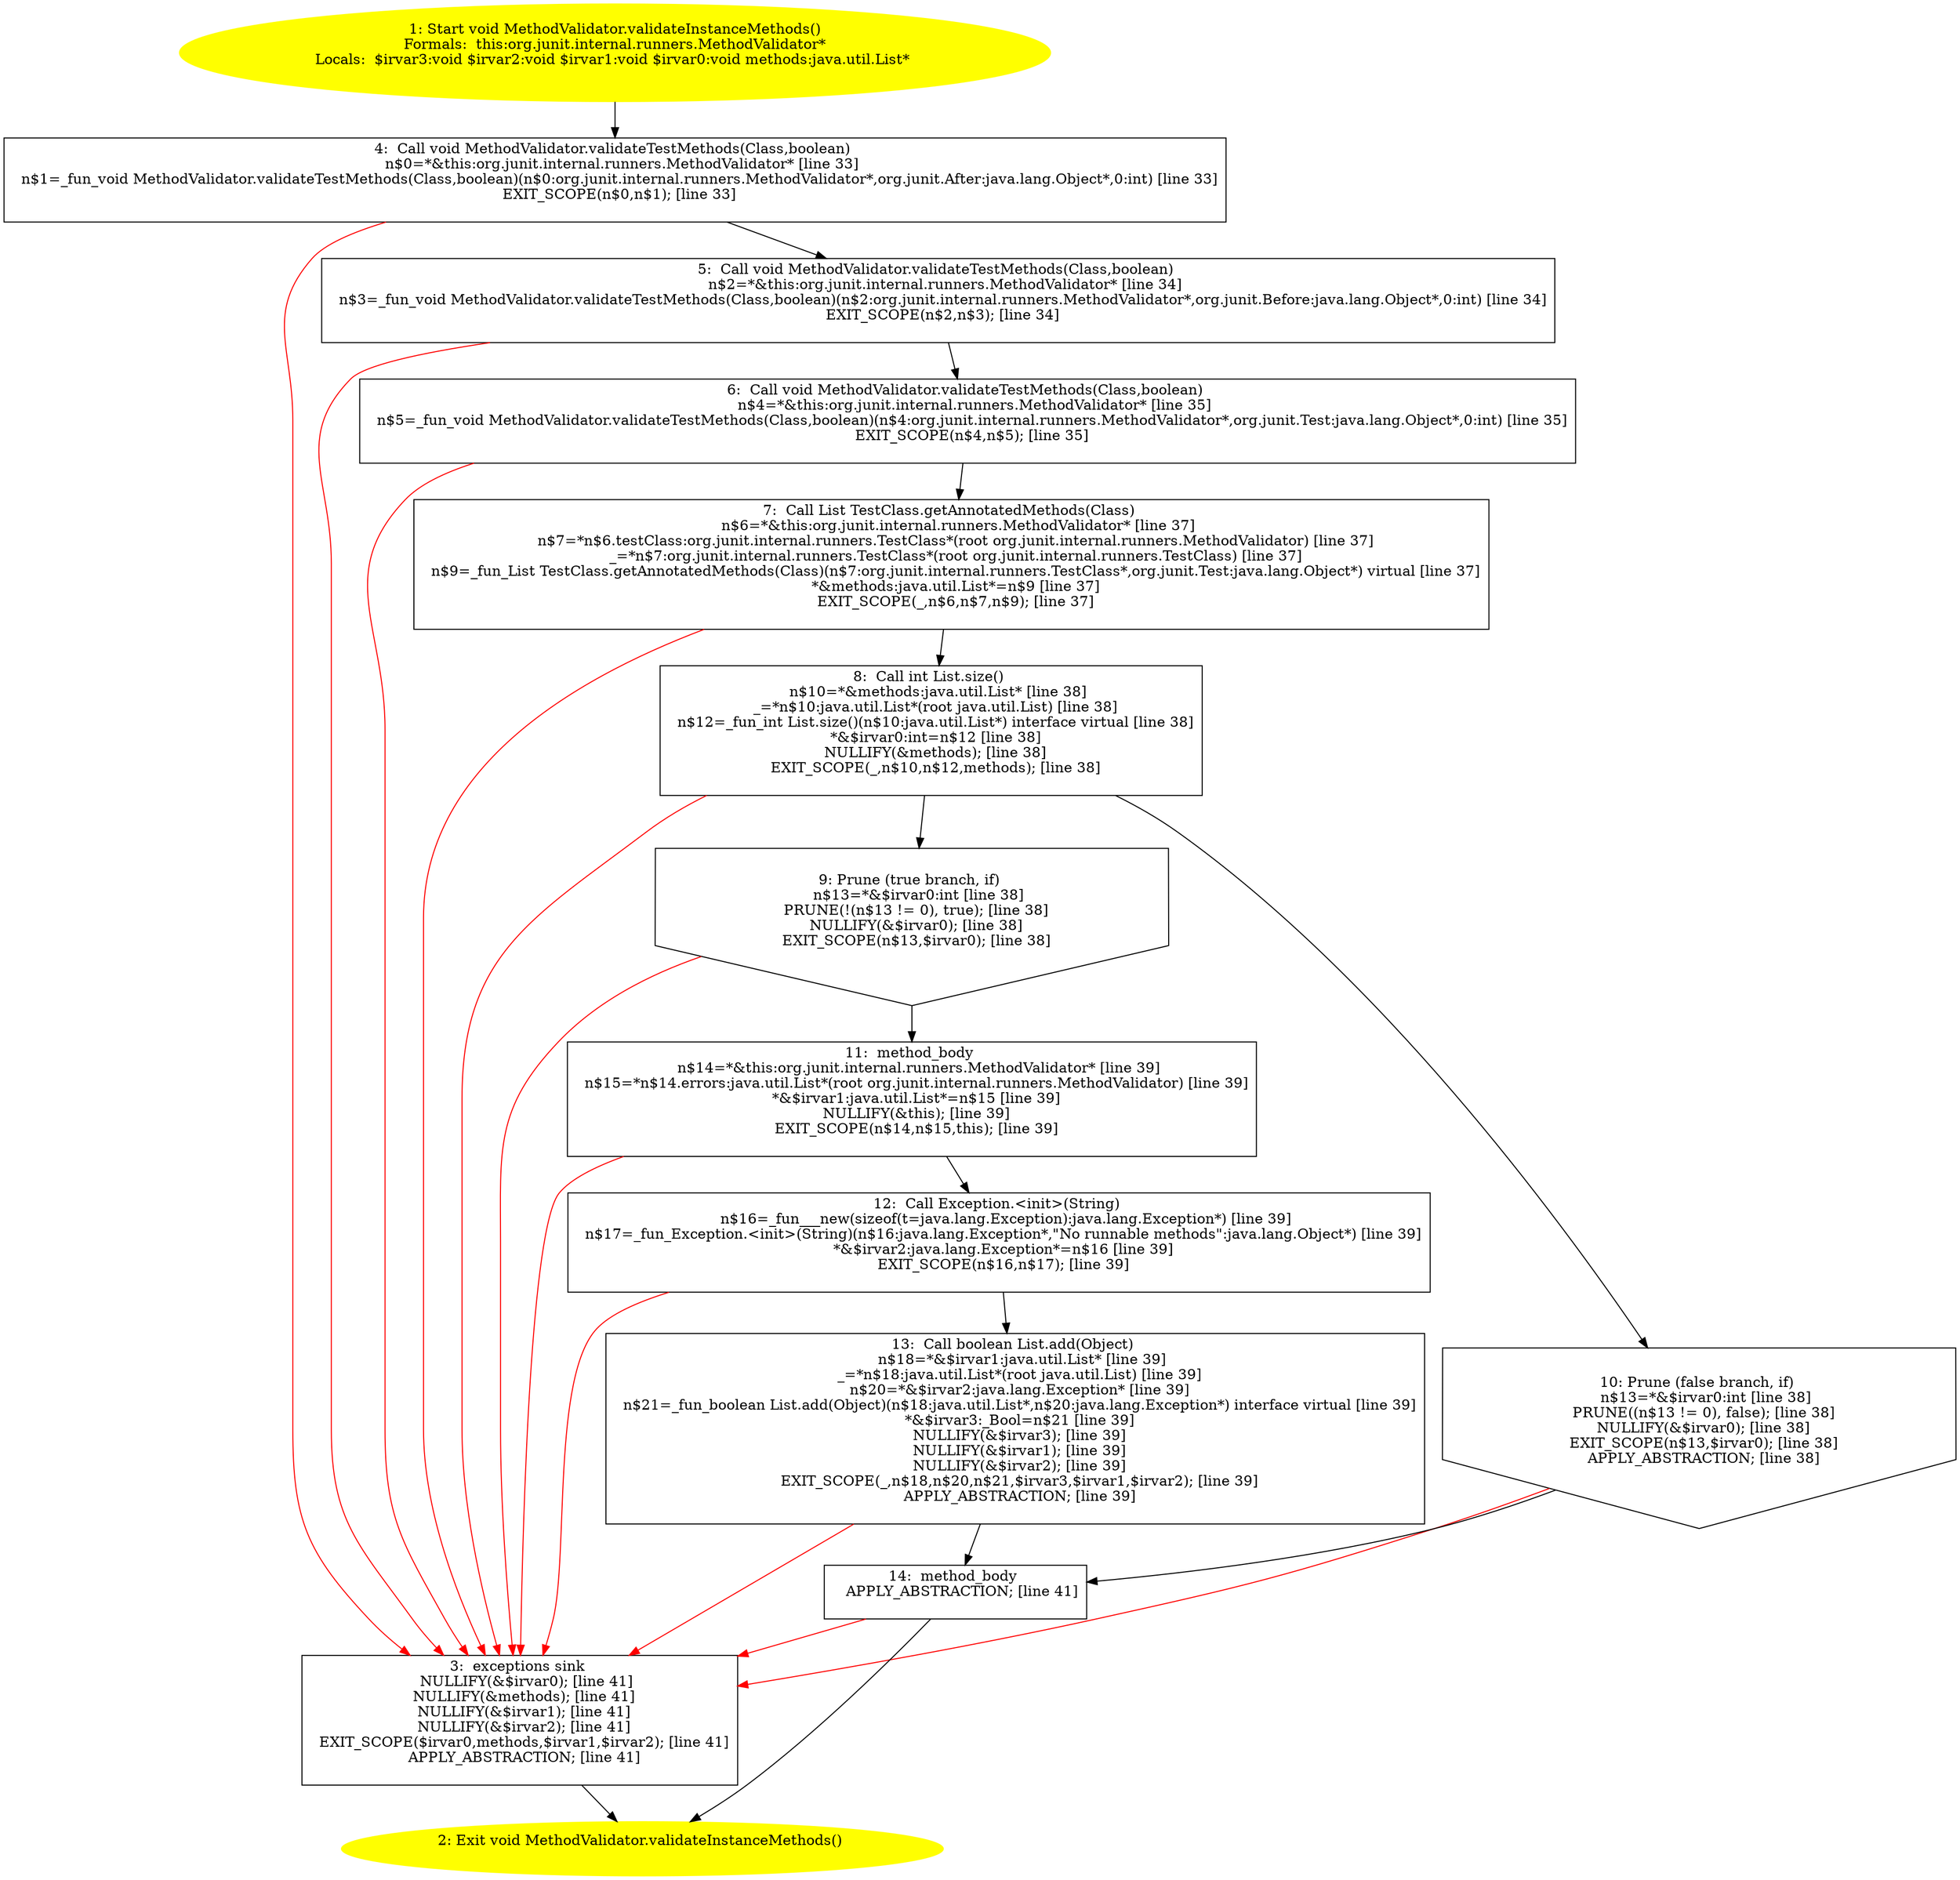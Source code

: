 /* @generated */
digraph cfg {
"org.junit.internal.runners.MethodValidator.validateInstanceMethods():void.2cc6ddb02fc57f67d695027879628157_1" [label="1: Start void MethodValidator.validateInstanceMethods()\nFormals:  this:org.junit.internal.runners.MethodValidator*\nLocals:  $irvar3:void $irvar2:void $irvar1:void $irvar0:void methods:java.util.List* \n  " color=yellow style=filled]
	

	 "org.junit.internal.runners.MethodValidator.validateInstanceMethods():void.2cc6ddb02fc57f67d695027879628157_1" -> "org.junit.internal.runners.MethodValidator.validateInstanceMethods():void.2cc6ddb02fc57f67d695027879628157_4" ;
"org.junit.internal.runners.MethodValidator.validateInstanceMethods():void.2cc6ddb02fc57f67d695027879628157_2" [label="2: Exit void MethodValidator.validateInstanceMethods() \n  " color=yellow style=filled]
	

"org.junit.internal.runners.MethodValidator.validateInstanceMethods():void.2cc6ddb02fc57f67d695027879628157_3" [label="3:  exceptions sink \n   NULLIFY(&$irvar0); [line 41]\n  NULLIFY(&methods); [line 41]\n  NULLIFY(&$irvar1); [line 41]\n  NULLIFY(&$irvar2); [line 41]\n  EXIT_SCOPE($irvar0,methods,$irvar1,$irvar2); [line 41]\n  APPLY_ABSTRACTION; [line 41]\n " shape="box"]
	

	 "org.junit.internal.runners.MethodValidator.validateInstanceMethods():void.2cc6ddb02fc57f67d695027879628157_3" -> "org.junit.internal.runners.MethodValidator.validateInstanceMethods():void.2cc6ddb02fc57f67d695027879628157_2" ;
"org.junit.internal.runners.MethodValidator.validateInstanceMethods():void.2cc6ddb02fc57f67d695027879628157_4" [label="4:  Call void MethodValidator.validateTestMethods(Class,boolean) \n   n$0=*&this:org.junit.internal.runners.MethodValidator* [line 33]\n  n$1=_fun_void MethodValidator.validateTestMethods(Class,boolean)(n$0:org.junit.internal.runners.MethodValidator*,org.junit.After:java.lang.Object*,0:int) [line 33]\n  EXIT_SCOPE(n$0,n$1); [line 33]\n " shape="box"]
	

	 "org.junit.internal.runners.MethodValidator.validateInstanceMethods():void.2cc6ddb02fc57f67d695027879628157_4" -> "org.junit.internal.runners.MethodValidator.validateInstanceMethods():void.2cc6ddb02fc57f67d695027879628157_5" ;
	 "org.junit.internal.runners.MethodValidator.validateInstanceMethods():void.2cc6ddb02fc57f67d695027879628157_4" -> "org.junit.internal.runners.MethodValidator.validateInstanceMethods():void.2cc6ddb02fc57f67d695027879628157_3" [color="red" ];
"org.junit.internal.runners.MethodValidator.validateInstanceMethods():void.2cc6ddb02fc57f67d695027879628157_5" [label="5:  Call void MethodValidator.validateTestMethods(Class,boolean) \n   n$2=*&this:org.junit.internal.runners.MethodValidator* [line 34]\n  n$3=_fun_void MethodValidator.validateTestMethods(Class,boolean)(n$2:org.junit.internal.runners.MethodValidator*,org.junit.Before:java.lang.Object*,0:int) [line 34]\n  EXIT_SCOPE(n$2,n$3); [line 34]\n " shape="box"]
	

	 "org.junit.internal.runners.MethodValidator.validateInstanceMethods():void.2cc6ddb02fc57f67d695027879628157_5" -> "org.junit.internal.runners.MethodValidator.validateInstanceMethods():void.2cc6ddb02fc57f67d695027879628157_6" ;
	 "org.junit.internal.runners.MethodValidator.validateInstanceMethods():void.2cc6ddb02fc57f67d695027879628157_5" -> "org.junit.internal.runners.MethodValidator.validateInstanceMethods():void.2cc6ddb02fc57f67d695027879628157_3" [color="red" ];
"org.junit.internal.runners.MethodValidator.validateInstanceMethods():void.2cc6ddb02fc57f67d695027879628157_6" [label="6:  Call void MethodValidator.validateTestMethods(Class,boolean) \n   n$4=*&this:org.junit.internal.runners.MethodValidator* [line 35]\n  n$5=_fun_void MethodValidator.validateTestMethods(Class,boolean)(n$4:org.junit.internal.runners.MethodValidator*,org.junit.Test:java.lang.Object*,0:int) [line 35]\n  EXIT_SCOPE(n$4,n$5); [line 35]\n " shape="box"]
	

	 "org.junit.internal.runners.MethodValidator.validateInstanceMethods():void.2cc6ddb02fc57f67d695027879628157_6" -> "org.junit.internal.runners.MethodValidator.validateInstanceMethods():void.2cc6ddb02fc57f67d695027879628157_7" ;
	 "org.junit.internal.runners.MethodValidator.validateInstanceMethods():void.2cc6ddb02fc57f67d695027879628157_6" -> "org.junit.internal.runners.MethodValidator.validateInstanceMethods():void.2cc6ddb02fc57f67d695027879628157_3" [color="red" ];
"org.junit.internal.runners.MethodValidator.validateInstanceMethods():void.2cc6ddb02fc57f67d695027879628157_7" [label="7:  Call List TestClass.getAnnotatedMethods(Class) \n   n$6=*&this:org.junit.internal.runners.MethodValidator* [line 37]\n  n$7=*n$6.testClass:org.junit.internal.runners.TestClass*(root org.junit.internal.runners.MethodValidator) [line 37]\n  _=*n$7:org.junit.internal.runners.TestClass*(root org.junit.internal.runners.TestClass) [line 37]\n  n$9=_fun_List TestClass.getAnnotatedMethods(Class)(n$7:org.junit.internal.runners.TestClass*,org.junit.Test:java.lang.Object*) virtual [line 37]\n  *&methods:java.util.List*=n$9 [line 37]\n  EXIT_SCOPE(_,n$6,n$7,n$9); [line 37]\n " shape="box"]
	

	 "org.junit.internal.runners.MethodValidator.validateInstanceMethods():void.2cc6ddb02fc57f67d695027879628157_7" -> "org.junit.internal.runners.MethodValidator.validateInstanceMethods():void.2cc6ddb02fc57f67d695027879628157_8" ;
	 "org.junit.internal.runners.MethodValidator.validateInstanceMethods():void.2cc6ddb02fc57f67d695027879628157_7" -> "org.junit.internal.runners.MethodValidator.validateInstanceMethods():void.2cc6ddb02fc57f67d695027879628157_3" [color="red" ];
"org.junit.internal.runners.MethodValidator.validateInstanceMethods():void.2cc6ddb02fc57f67d695027879628157_8" [label="8:  Call int List.size() \n   n$10=*&methods:java.util.List* [line 38]\n  _=*n$10:java.util.List*(root java.util.List) [line 38]\n  n$12=_fun_int List.size()(n$10:java.util.List*) interface virtual [line 38]\n  *&$irvar0:int=n$12 [line 38]\n  NULLIFY(&methods); [line 38]\n  EXIT_SCOPE(_,n$10,n$12,methods); [line 38]\n " shape="box"]
	

	 "org.junit.internal.runners.MethodValidator.validateInstanceMethods():void.2cc6ddb02fc57f67d695027879628157_8" -> "org.junit.internal.runners.MethodValidator.validateInstanceMethods():void.2cc6ddb02fc57f67d695027879628157_9" ;
	 "org.junit.internal.runners.MethodValidator.validateInstanceMethods():void.2cc6ddb02fc57f67d695027879628157_8" -> "org.junit.internal.runners.MethodValidator.validateInstanceMethods():void.2cc6ddb02fc57f67d695027879628157_10" ;
	 "org.junit.internal.runners.MethodValidator.validateInstanceMethods():void.2cc6ddb02fc57f67d695027879628157_8" -> "org.junit.internal.runners.MethodValidator.validateInstanceMethods():void.2cc6ddb02fc57f67d695027879628157_3" [color="red" ];
"org.junit.internal.runners.MethodValidator.validateInstanceMethods():void.2cc6ddb02fc57f67d695027879628157_9" [label="9: Prune (true branch, if) \n   n$13=*&$irvar0:int [line 38]\n  PRUNE(!(n$13 != 0), true); [line 38]\n  NULLIFY(&$irvar0); [line 38]\n  EXIT_SCOPE(n$13,$irvar0); [line 38]\n " shape="invhouse"]
	

	 "org.junit.internal.runners.MethodValidator.validateInstanceMethods():void.2cc6ddb02fc57f67d695027879628157_9" -> "org.junit.internal.runners.MethodValidator.validateInstanceMethods():void.2cc6ddb02fc57f67d695027879628157_11" ;
	 "org.junit.internal.runners.MethodValidator.validateInstanceMethods():void.2cc6ddb02fc57f67d695027879628157_9" -> "org.junit.internal.runners.MethodValidator.validateInstanceMethods():void.2cc6ddb02fc57f67d695027879628157_3" [color="red" ];
"org.junit.internal.runners.MethodValidator.validateInstanceMethods():void.2cc6ddb02fc57f67d695027879628157_10" [label="10: Prune (false branch, if) \n   n$13=*&$irvar0:int [line 38]\n  PRUNE((n$13 != 0), false); [line 38]\n  NULLIFY(&$irvar0); [line 38]\n  EXIT_SCOPE(n$13,$irvar0); [line 38]\n  APPLY_ABSTRACTION; [line 38]\n " shape="invhouse"]
	

	 "org.junit.internal.runners.MethodValidator.validateInstanceMethods():void.2cc6ddb02fc57f67d695027879628157_10" -> "org.junit.internal.runners.MethodValidator.validateInstanceMethods():void.2cc6ddb02fc57f67d695027879628157_14" ;
	 "org.junit.internal.runners.MethodValidator.validateInstanceMethods():void.2cc6ddb02fc57f67d695027879628157_10" -> "org.junit.internal.runners.MethodValidator.validateInstanceMethods():void.2cc6ddb02fc57f67d695027879628157_3" [color="red" ];
"org.junit.internal.runners.MethodValidator.validateInstanceMethods():void.2cc6ddb02fc57f67d695027879628157_11" [label="11:  method_body \n   n$14=*&this:org.junit.internal.runners.MethodValidator* [line 39]\n  n$15=*n$14.errors:java.util.List*(root org.junit.internal.runners.MethodValidator) [line 39]\n  *&$irvar1:java.util.List*=n$15 [line 39]\n  NULLIFY(&this); [line 39]\n  EXIT_SCOPE(n$14,n$15,this); [line 39]\n " shape="box"]
	

	 "org.junit.internal.runners.MethodValidator.validateInstanceMethods():void.2cc6ddb02fc57f67d695027879628157_11" -> "org.junit.internal.runners.MethodValidator.validateInstanceMethods():void.2cc6ddb02fc57f67d695027879628157_12" ;
	 "org.junit.internal.runners.MethodValidator.validateInstanceMethods():void.2cc6ddb02fc57f67d695027879628157_11" -> "org.junit.internal.runners.MethodValidator.validateInstanceMethods():void.2cc6ddb02fc57f67d695027879628157_3" [color="red" ];
"org.junit.internal.runners.MethodValidator.validateInstanceMethods():void.2cc6ddb02fc57f67d695027879628157_12" [label="12:  Call Exception.<init>(String) \n   n$16=_fun___new(sizeof(t=java.lang.Exception):java.lang.Exception*) [line 39]\n  n$17=_fun_Exception.<init>(String)(n$16:java.lang.Exception*,\"No runnable methods\":java.lang.Object*) [line 39]\n  *&$irvar2:java.lang.Exception*=n$16 [line 39]\n  EXIT_SCOPE(n$16,n$17); [line 39]\n " shape="box"]
	

	 "org.junit.internal.runners.MethodValidator.validateInstanceMethods():void.2cc6ddb02fc57f67d695027879628157_12" -> "org.junit.internal.runners.MethodValidator.validateInstanceMethods():void.2cc6ddb02fc57f67d695027879628157_13" ;
	 "org.junit.internal.runners.MethodValidator.validateInstanceMethods():void.2cc6ddb02fc57f67d695027879628157_12" -> "org.junit.internal.runners.MethodValidator.validateInstanceMethods():void.2cc6ddb02fc57f67d695027879628157_3" [color="red" ];
"org.junit.internal.runners.MethodValidator.validateInstanceMethods():void.2cc6ddb02fc57f67d695027879628157_13" [label="13:  Call boolean List.add(Object) \n   n$18=*&$irvar1:java.util.List* [line 39]\n  _=*n$18:java.util.List*(root java.util.List) [line 39]\n  n$20=*&$irvar2:java.lang.Exception* [line 39]\n  n$21=_fun_boolean List.add(Object)(n$18:java.util.List*,n$20:java.lang.Exception*) interface virtual [line 39]\n  *&$irvar3:_Bool=n$21 [line 39]\n  NULLIFY(&$irvar3); [line 39]\n  NULLIFY(&$irvar1); [line 39]\n  NULLIFY(&$irvar2); [line 39]\n  EXIT_SCOPE(_,n$18,n$20,n$21,$irvar3,$irvar1,$irvar2); [line 39]\n  APPLY_ABSTRACTION; [line 39]\n " shape="box"]
	

	 "org.junit.internal.runners.MethodValidator.validateInstanceMethods():void.2cc6ddb02fc57f67d695027879628157_13" -> "org.junit.internal.runners.MethodValidator.validateInstanceMethods():void.2cc6ddb02fc57f67d695027879628157_14" ;
	 "org.junit.internal.runners.MethodValidator.validateInstanceMethods():void.2cc6ddb02fc57f67d695027879628157_13" -> "org.junit.internal.runners.MethodValidator.validateInstanceMethods():void.2cc6ddb02fc57f67d695027879628157_3" [color="red" ];
"org.junit.internal.runners.MethodValidator.validateInstanceMethods():void.2cc6ddb02fc57f67d695027879628157_14" [label="14:  method_body \n   APPLY_ABSTRACTION; [line 41]\n " shape="box"]
	

	 "org.junit.internal.runners.MethodValidator.validateInstanceMethods():void.2cc6ddb02fc57f67d695027879628157_14" -> "org.junit.internal.runners.MethodValidator.validateInstanceMethods():void.2cc6ddb02fc57f67d695027879628157_2" ;
	 "org.junit.internal.runners.MethodValidator.validateInstanceMethods():void.2cc6ddb02fc57f67d695027879628157_14" -> "org.junit.internal.runners.MethodValidator.validateInstanceMethods():void.2cc6ddb02fc57f67d695027879628157_3" [color="red" ];
}
